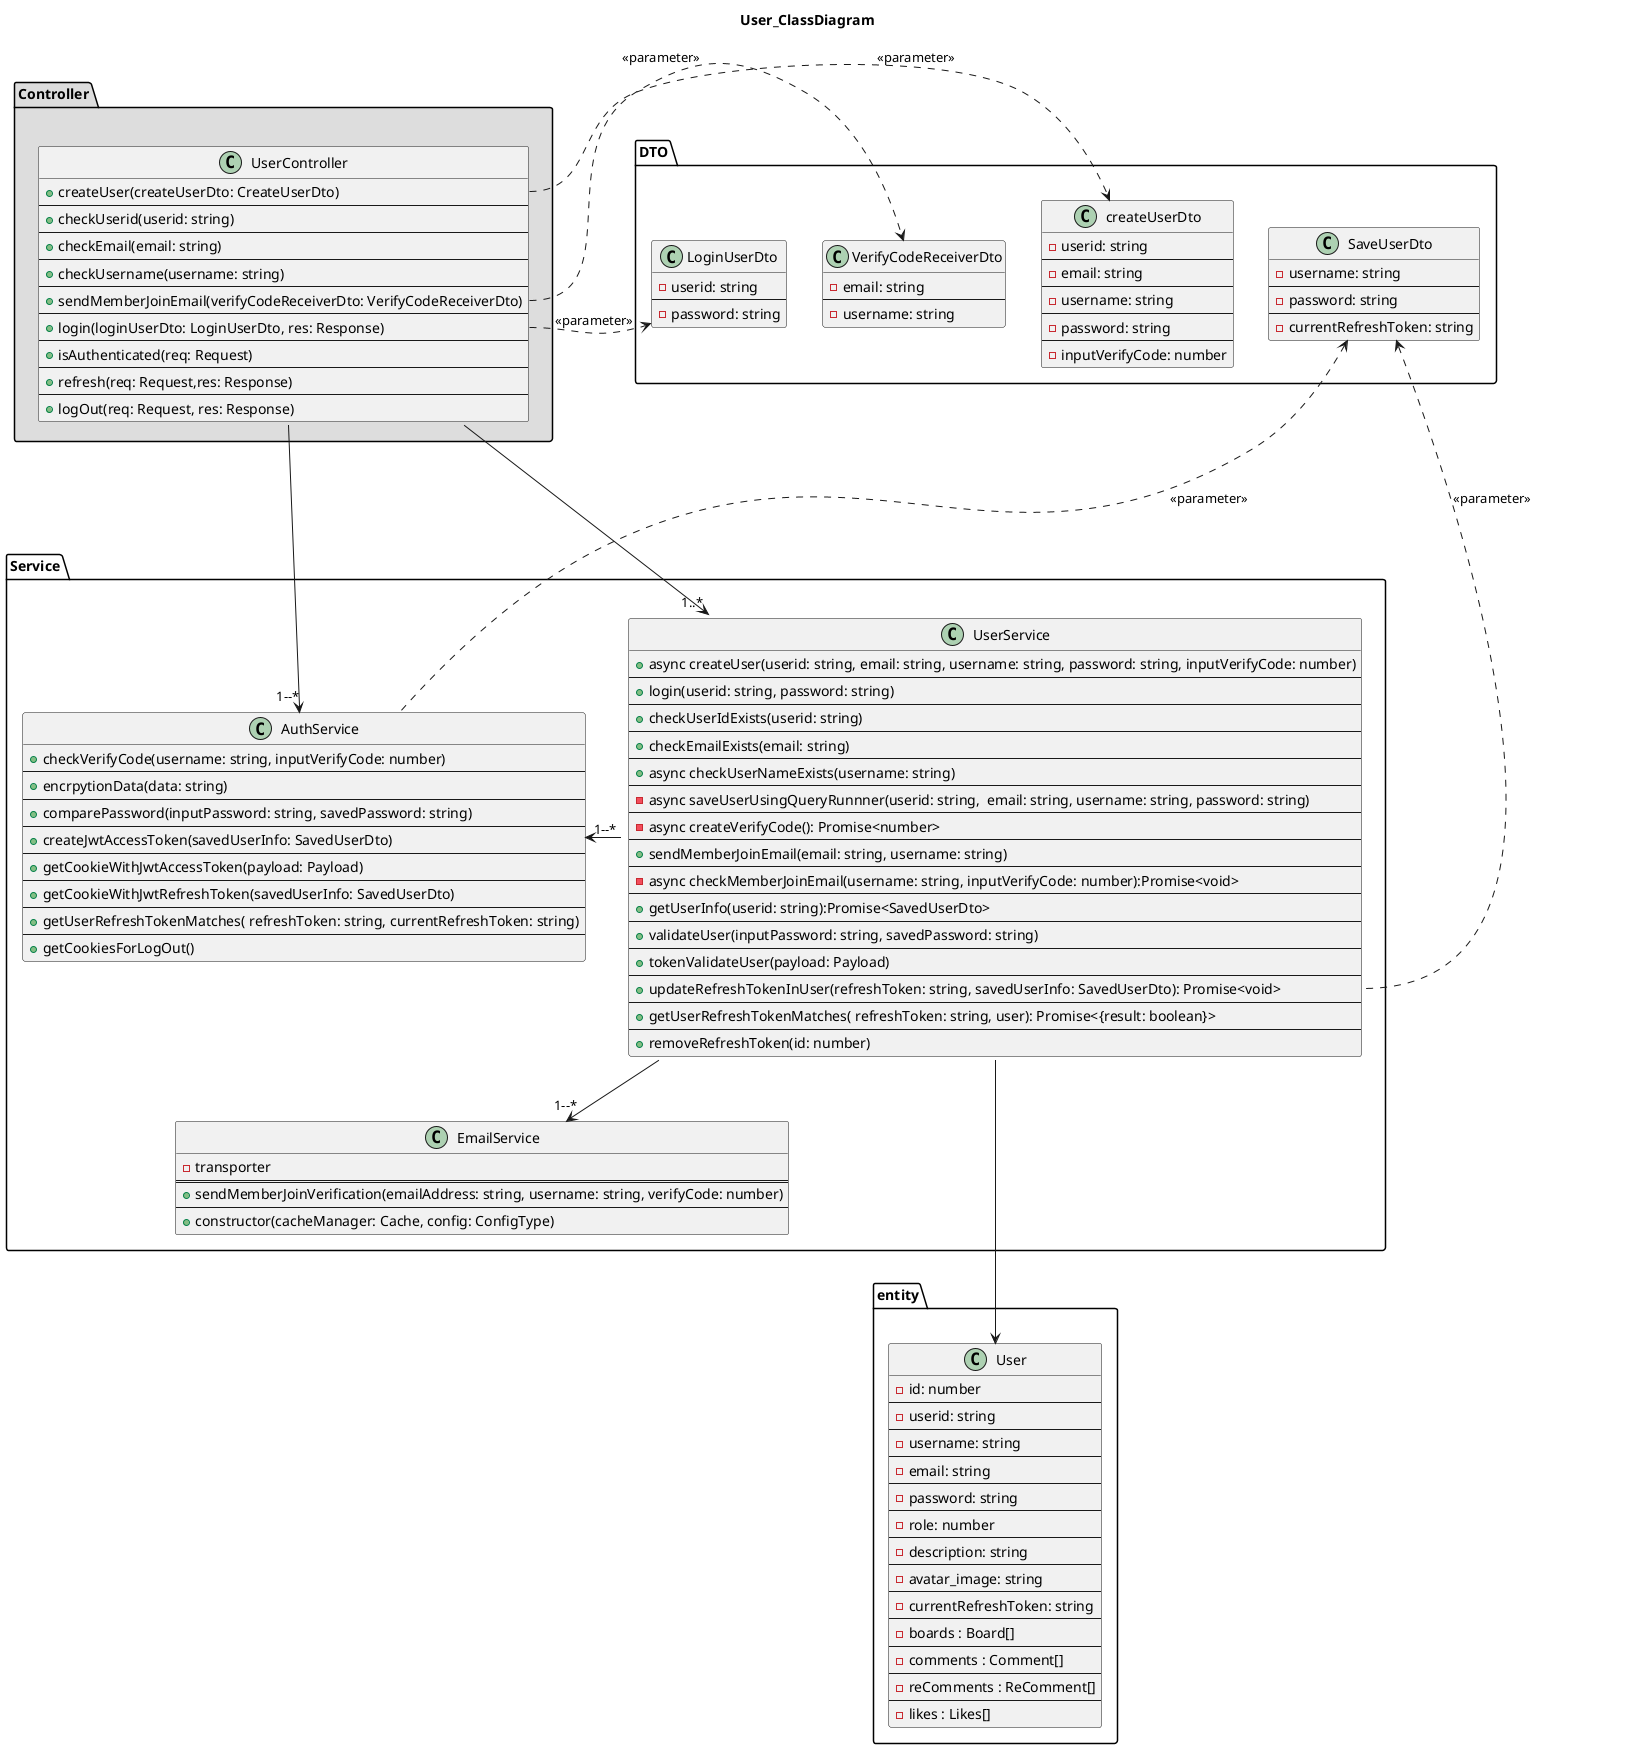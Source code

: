 @startuml


title <b>User_ClassDiagram</b>

package "DTO" {
    class "createUserDto"{
        -userid: string
        --
        -email: string
        --
        -username: string
        --
        -password: string
        --
        -inputVerifyCode: number
    }   
    class "LoginUserDto"{
        -userid: string
        --
        -password: string
    }
    class "SaveUserDto"{
        -username: string
        --
        -password: string
        --
        -currentRefreshToken: string
    }
    class "VerifyCodeReceiverDto"{
        -email: string
        --
        -username: string
    }
}

package "Controller" #DDD{

    class "UserController"{
        +createUser(createUserDto: CreateUserDto)
        --
        +checkUserid(userid: string)
        --
        +checkEmail(email: string)
        --
        +checkUsername(username: string)
        --
        +sendMemberJoinEmail(verifyCodeReceiverDto: VerifyCodeReceiverDto)
        --
        +login(loginUserDto: LoginUserDto, res: Response)
        --
        +isAuthenticated(req: Request)
        --
        +refresh(req: Request,res: Response)
        --
        +logOut(req: Request, res: Response)
    }
}
package "Service" {
    class UserService{
        +async createUser(userid: string, email: string, username: string, password: string, inputVerifyCode: number) 
        --
        +login(userid: string, password: string)  
        --
        +checkUserIdExists(userid: string) 
        --
        +checkEmailExists(email: string) 
        --
        +async checkUserNameExists(username: string) 
        --
        -async saveUserUsingQueryRunnner(userid: string,  email: string, username: string, password: string) 
        --
        -async createVerifyCode(): Promise<number> 
        --
        +sendMemberJoinEmail(email: string, username: string) 
        --
        -async checkMemberJoinEmail(username: string, inputVerifyCode: number):Promise<void> 
        --
        +getUserInfo(userid: string):Promise<SavedUserDto> 
        --
        +validateUser(inputPassword: string, savedPassword: string) 
        --
        +tokenValidateUser(payload: Payload) 
        --
        +updateRefreshTokenInUser(refreshToken: string, savedUserInfo: SavedUserDto): Promise<void> 
        --
        +getUserRefreshTokenMatches( refreshToken: string, user): Promise<{result: boolean}> 
        --
        +removeRefreshToken(id: number) 
    }
    class AuthService{
        +checkVerifyCode(username: string, inputVerifyCode: number)
        --
        +encrpytionData(data: string)
        --
        +comparePassword(inputPassword: string, savedPassword: string)
        --
        +createJwtAccessToken(savedUserInfo: SavedUserDto)
        --
        +getCookieWithJwtAccessToken(payload: Payload) 
        --
        +getCookieWithJwtRefreshToken(savedUserInfo: SavedUserDto) 
        --
        +getUserRefreshTokenMatches( refreshToken: string, currentRefreshToken: string)
        --
        +getCookiesForLogOut()
    }
    class EmailService{
        -transporter
        ==
        +sendMemberJoinVerification(emailAddress: string, username: string, verifyCode: number)
        --
        +constructor(cacheManager: Cache, config: ConfigType)
    }
}

package "entity"{
    class User {
        -id: number
        --
        -userid: string
        --
        -username: string
        --
        -email: string
        --
        -password: string
        --
        -role: number
        --
        -description: string
        --
        -avatar_image: string
        --
        -currentRefreshToken: string
        --
        -boards : Board[]
        --
        -comments : Comment[]
        --
        -reComments : ReComment[]
        --
        -likes : Likes[]
    }
}

UserController::createUser -right..> createUserDto : << parameter >>
UserController::sendMemberJoinEmail -right..> VerifyCodeReceiverDto : << parameter >>
UserController::login -right..> LoginUserDto : << parameter >>
UserService::updateRefreshTokenInUser -up..> SaveUserDto : << parameter >>
AuthService -up..> SaveUserDto : << parameter >>

UserController -down-->"1..*" UserService
UserController -down-->"1--*" AuthService
UserService -right-->"1--*" AuthService
UserService -right-->"1--*" EmailService
AuthService -[hidden]- EmailService

UserService -down--> User


@enduml